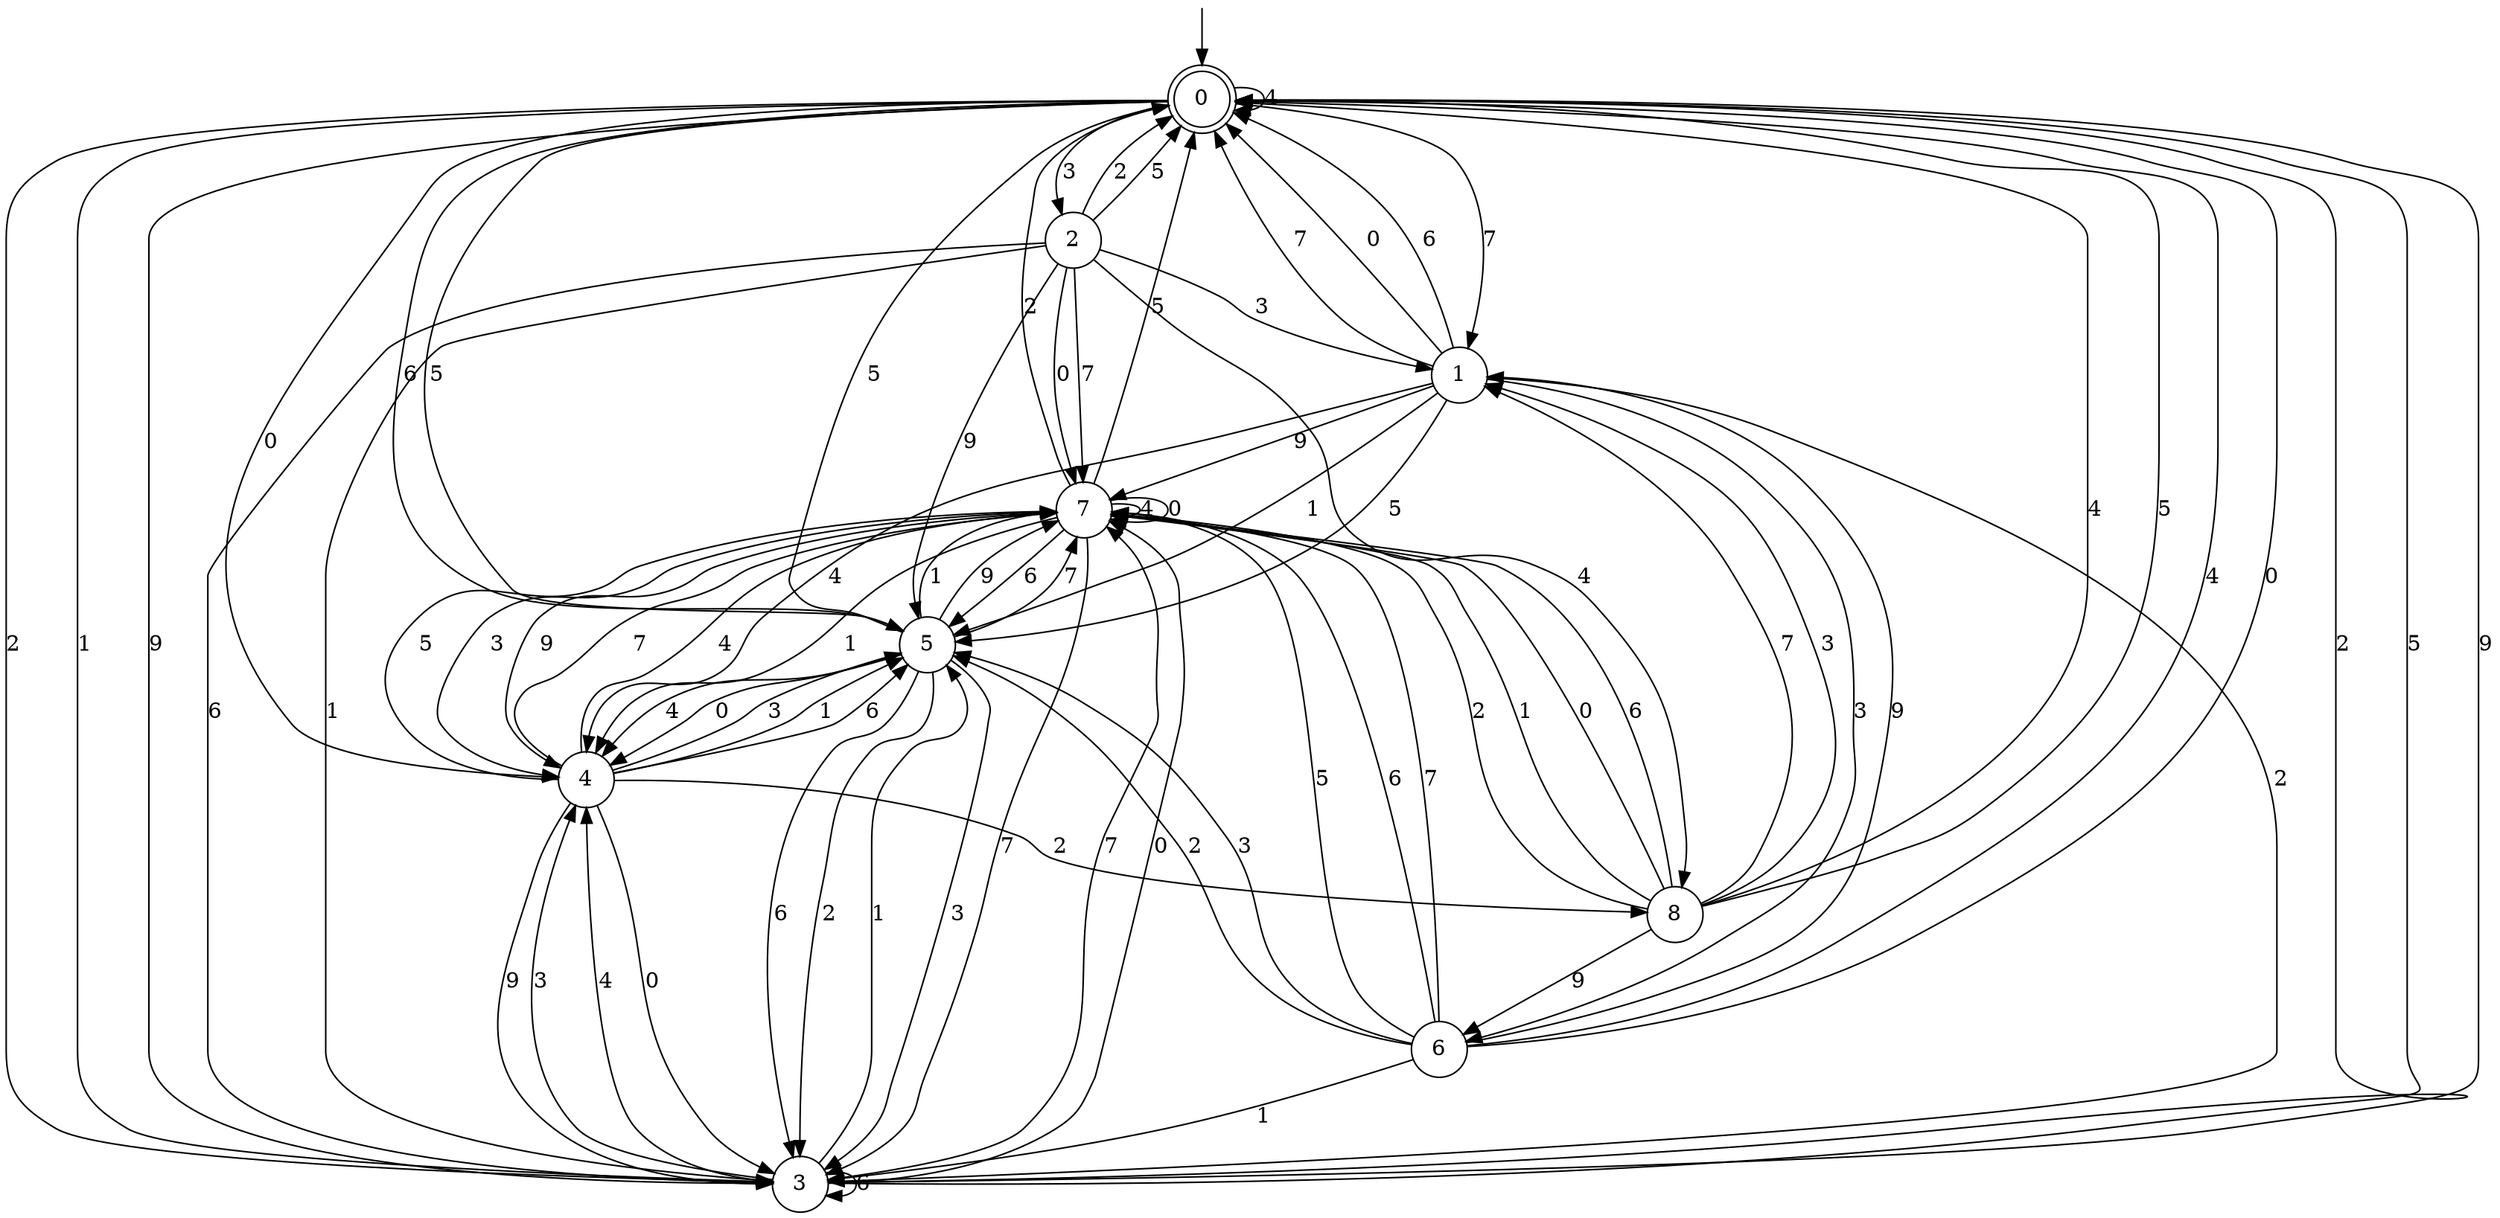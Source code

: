 digraph g {

	s0 [shape="doublecircle" label="0"];
	s1 [shape="circle" label="1"];
	s2 [shape="circle" label="2"];
	s3 [shape="circle" label="3"];
	s4 [shape="circle" label="4"];
	s5 [shape="circle" label="5"];
	s6 [shape="circle" label="6"];
	s7 [shape="circle" label="7"];
	s8 [shape="circle" label="8"];
	s0 -> s1 [label="7"];
	s0 -> s2 [label="3"];
	s0 -> s3 [label="2"];
	s0 -> s3 [label="1"];
	s0 -> s0 [label="4"];
	s0 -> s4 [label="0"];
	s0 -> s5 [label="5"];
	s0 -> s5 [label="6"];
	s0 -> s3 [label="9"];
	s1 -> s0 [label="7"];
	s1 -> s6 [label="3"];
	s1 -> s3 [label="2"];
	s1 -> s5 [label="1"];
	s1 -> s4 [label="4"];
	s1 -> s0 [label="0"];
	s1 -> s5 [label="5"];
	s1 -> s0 [label="6"];
	s1 -> s7 [label="9"];
	s2 -> s7 [label="7"];
	s2 -> s1 [label="3"];
	s2 -> s0 [label="2"];
	s2 -> s3 [label="1"];
	s2 -> s8 [label="4"];
	s2 -> s7 [label="0"];
	s2 -> s0 [label="5"];
	s2 -> s3 [label="6"];
	s2 -> s5 [label="9"];
	s3 -> s7 [label="7"];
	s3 -> s4 [label="3"];
	s3 -> s0 [label="2"];
	s3 -> s5 [label="1"];
	s3 -> s4 [label="4"];
	s3 -> s7 [label="0"];
	s3 -> s0 [label="5"];
	s3 -> s3 [label="6"];
	s3 -> s0 [label="9"];
	s4 -> s7 [label="7"];
	s4 -> s5 [label="3"];
	s4 -> s8 [label="2"];
	s4 -> s5 [label="1"];
	s4 -> s7 [label="4"];
	s4 -> s3 [label="0"];
	s4 -> s7 [label="5"];
	s4 -> s5 [label="6"];
	s4 -> s3 [label="9"];
	s5 -> s7 [label="7"];
	s5 -> s3 [label="3"];
	s5 -> s3 [label="2"];
	s5 -> s7 [label="1"];
	s5 -> s4 [label="4"];
	s5 -> s4 [label="0"];
	s5 -> s0 [label="5"];
	s5 -> s3 [label="6"];
	s5 -> s7 [label="9"];
	s6 -> s7 [label="7"];
	s6 -> s5 [label="3"];
	s6 -> s5 [label="2"];
	s6 -> s3 [label="1"];
	s6 -> s0 [label="4"];
	s6 -> s0 [label="0"];
	s6 -> s7 [label="5"];
	s6 -> s7 [label="6"];
	s6 -> s1 [label="9"];
	s7 -> s3 [label="7"];
	s7 -> s4 [label="3"];
	s7 -> s0 [label="2"];
	s7 -> s4 [label="1"];
	s7 -> s7 [label="4"];
	s7 -> s7 [label="0"];
	s7 -> s0 [label="5"];
	s7 -> s5 [label="6"];
	s7 -> s4 [label="9"];
	s8 -> s1 [label="7"];
	s8 -> s1 [label="3"];
	s8 -> s7 [label="2"];
	s8 -> s7 [label="1"];
	s8 -> s0 [label="4"];
	s8 -> s7 [label="0"];
	s8 -> s0 [label="5"];
	s8 -> s7 [label="6"];
	s8 -> s6 [label="9"];

__start0 [label="" shape="none" width="0" height="0"];
__start0 -> s0;

}
